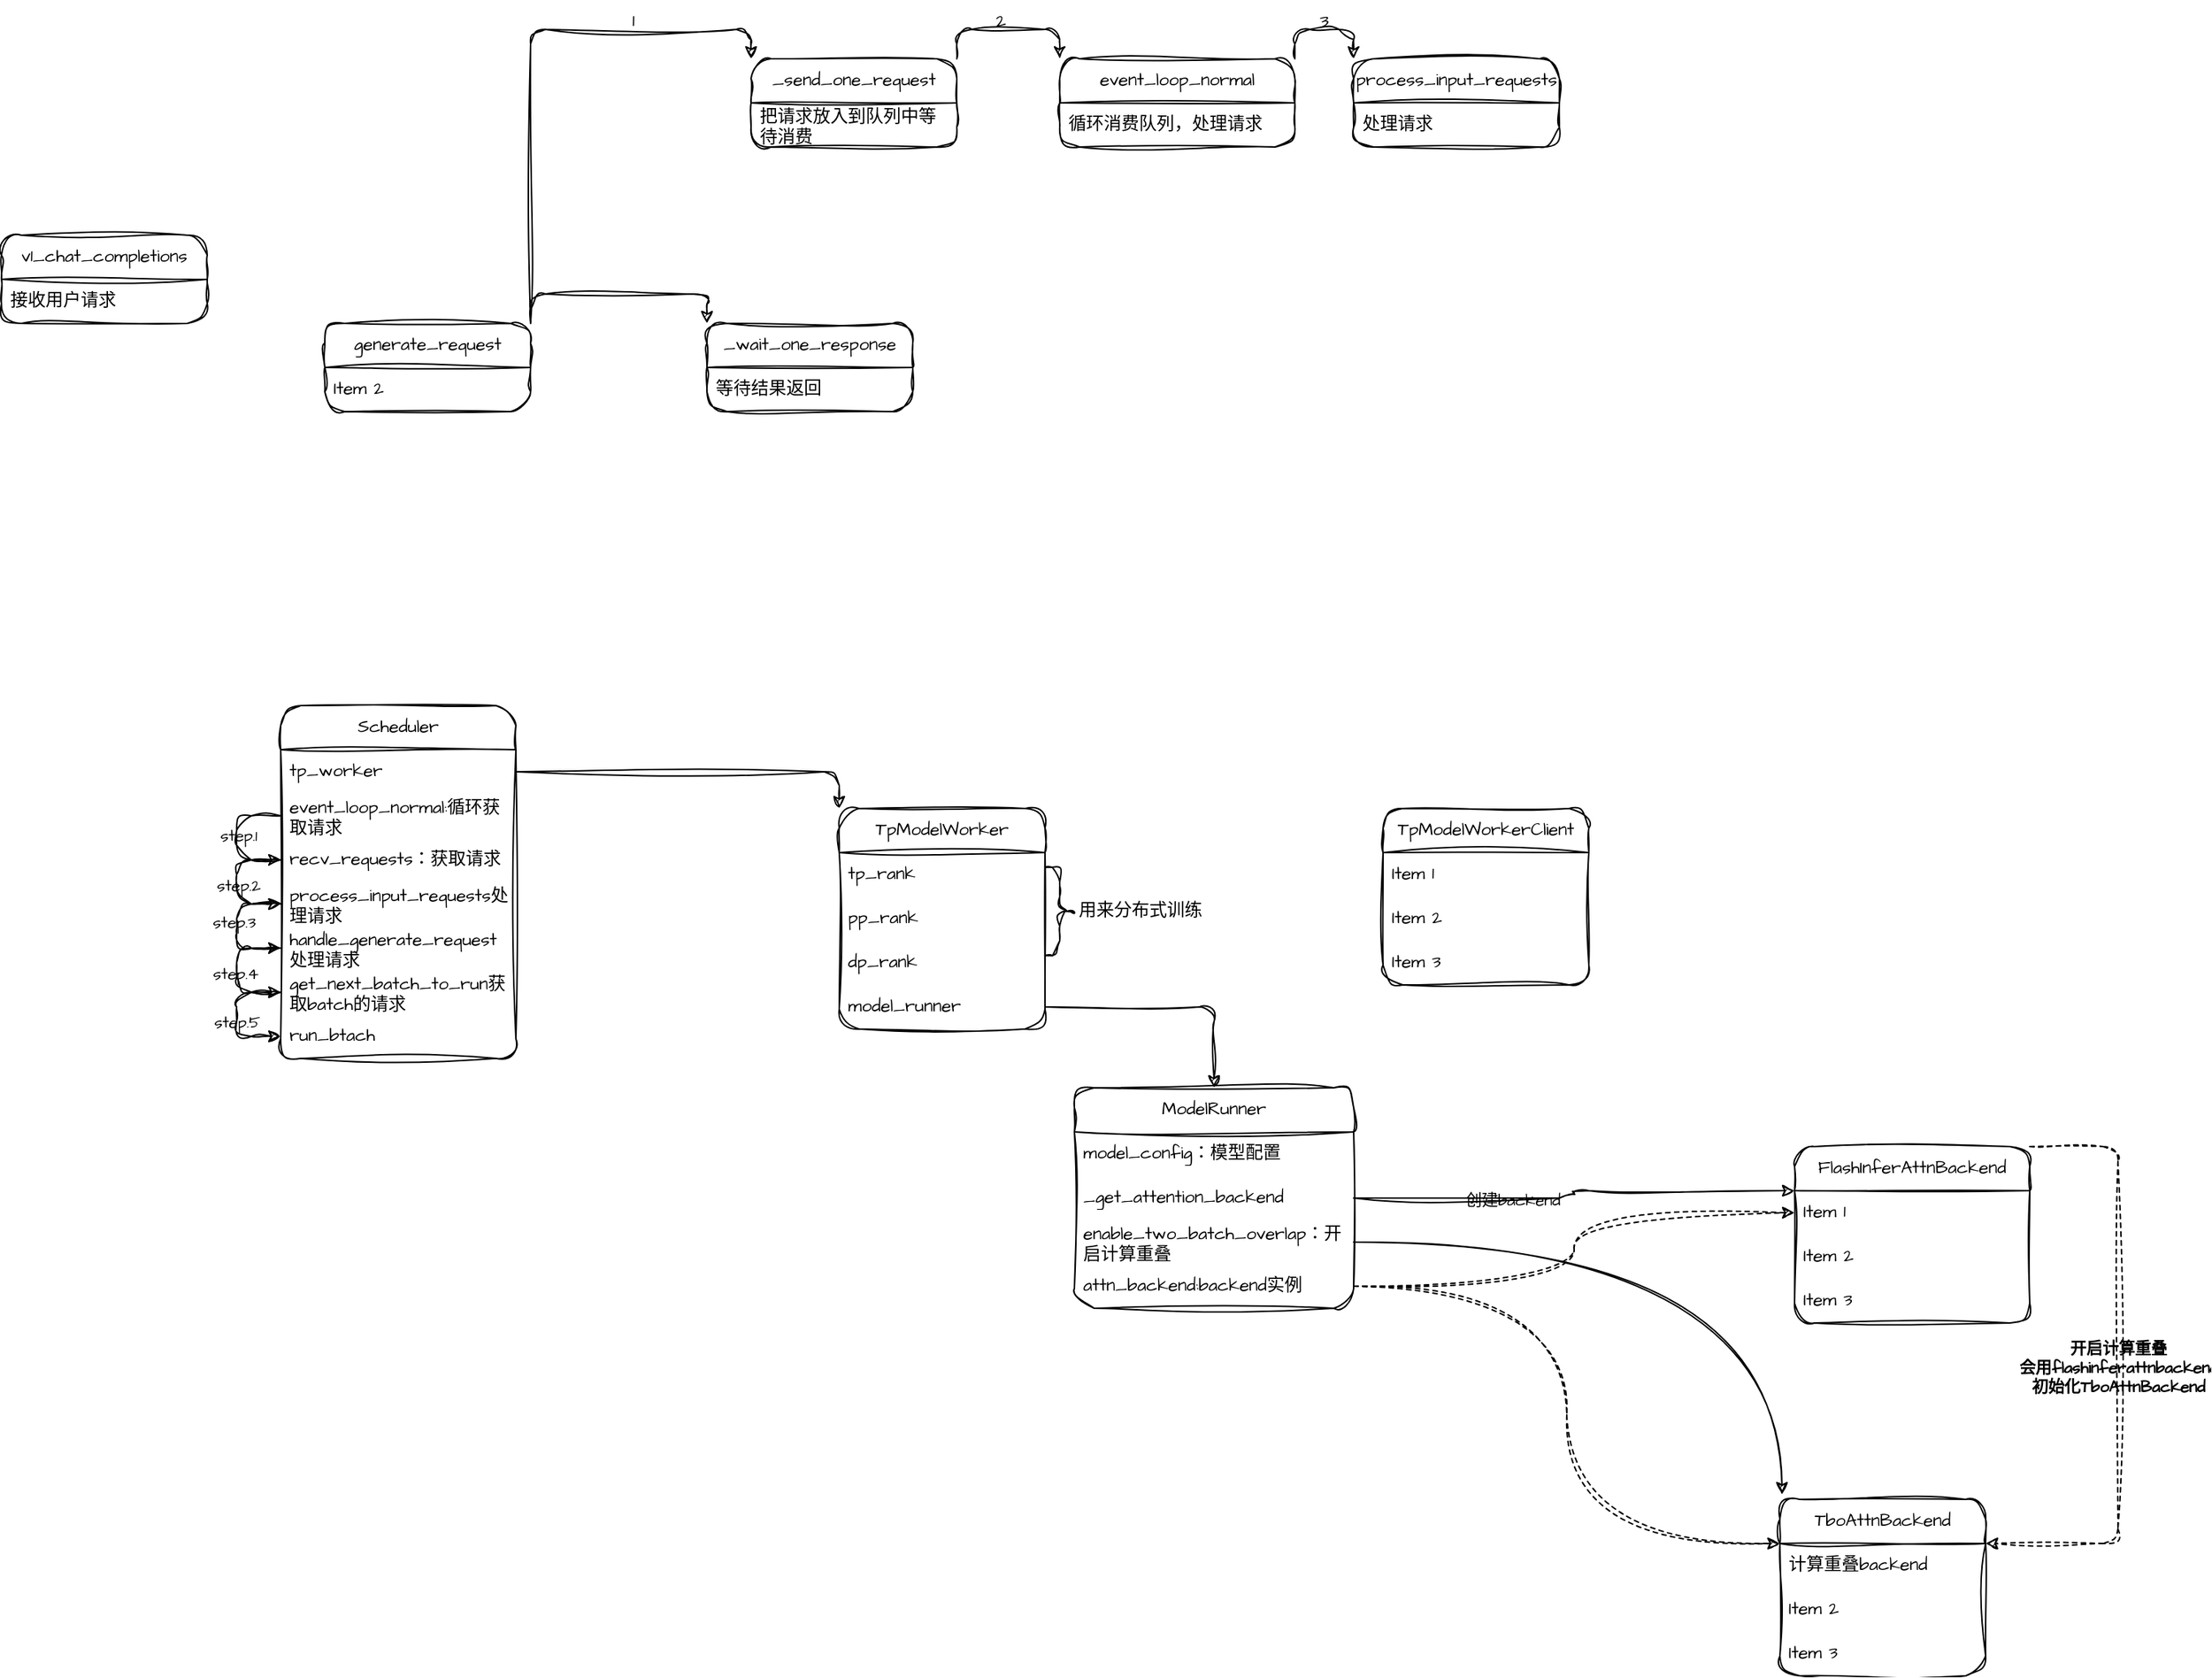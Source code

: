 <mxfile version="28.1.1">
  <diagram name="第 1 页" id="VIulTGl2KNhAHXaXlGWx">
    <mxGraphModel dx="1381" dy="1673" grid="1" gridSize="10" guides="1" tooltips="1" connect="1" arrows="1" fold="1" page="1" pageScale="1" pageWidth="827" pageHeight="1169" background="none" math="0" shadow="0">
      <root>
        <mxCell id="0" />
        <mxCell id="1" parent="0" />
        <mxCell id="_NhMGUOuEYtorZPrBMzH-1" value="v1_chat_completions" style="swimlane;fontStyle=0;childLayout=stackLayout;horizontal=1;startSize=30;horizontalStack=0;resizeParent=1;resizeParentMax=0;resizeLast=0;collapsible=1;marginBottom=0;whiteSpace=wrap;html=1;sketch=1;hachureGap=4;jiggle=2;curveFitting=1;fontFamily=Architects Daughter;fontSource=https%3A%2F%2Ffonts.googleapis.com%2Fcss%3Ffamily%3DArchitects%2BDaughter;labelBackgroundColor=none;rounded=1;" parent="1" vertex="1">
          <mxGeometry x="140" y="150" width="140" height="60" as="geometry" />
        </mxCell>
        <mxCell id="_NhMGUOuEYtorZPrBMzH-2" value="接收用户请求" style="text;strokeColor=none;fillColor=none;align=left;verticalAlign=middle;spacingLeft=4;spacingRight=4;overflow=hidden;points=[[0,0.5],[1,0.5]];portConstraint=eastwest;rotatable=0;whiteSpace=wrap;html=1;fontFamily=Architects Daughter;fontSource=https%3A%2F%2Ffonts.googleapis.com%2Fcss%3Ffamily%3DArchitects%2BDaughter;labelBackgroundColor=none;rounded=1;" parent="_NhMGUOuEYtorZPrBMzH-1" vertex="1">
          <mxGeometry y="30" width="140" height="30" as="geometry" />
        </mxCell>
        <mxCell id="4DAbohVTL4q2OgHqnS2L-5" style="edgeStyle=orthogonalEdgeStyle;rounded=1;sketch=1;hachureGap=4;jiggle=2;curveFitting=1;orthogonalLoop=1;jettySize=auto;html=1;exitX=1;exitY=0;exitDx=0;exitDy=0;entryX=0;entryY=0;entryDx=0;entryDy=0;fontFamily=Architects Daughter;fontSource=https%3A%2F%2Ffonts.googleapis.com%2Fcss%3Ffamily%3DArchitects%2BDaughter;labelBackgroundColor=none;fontColor=default;" parent="1" source="_NhMGUOuEYtorZPrBMzH-5" target="4DAbohVTL4q2OgHqnS2L-1" edge="1">
          <mxGeometry relative="1" as="geometry" />
        </mxCell>
        <mxCell id="4DAbohVTL4q2OgHqnS2L-10" style="edgeStyle=orthogonalEdgeStyle;rounded=1;sketch=1;hachureGap=4;jiggle=2;curveFitting=1;orthogonalLoop=1;jettySize=auto;html=1;exitX=1;exitY=0;exitDx=0;exitDy=0;entryX=0;entryY=0;entryDx=0;entryDy=0;fontFamily=Architects Daughter;fontSource=https%3A%2F%2Ffonts.googleapis.com%2Fcss%3Ffamily%3DArchitects%2BDaughter;labelBackgroundColor=none;fontColor=default;" parent="1" source="_NhMGUOuEYtorZPrBMzH-5" target="4DAbohVTL4q2OgHqnS2L-6" edge="1">
          <mxGeometry relative="1" as="geometry" />
        </mxCell>
        <mxCell id="_NhMGUOuEYtorZPrBMzH-5" value="generate_request" style="swimlane;fontStyle=0;childLayout=stackLayout;horizontal=1;startSize=30;horizontalStack=0;resizeParent=1;resizeParentMax=0;resizeLast=0;collapsible=1;marginBottom=0;whiteSpace=wrap;html=1;sketch=1;hachureGap=4;jiggle=2;curveFitting=1;fontFamily=Architects Daughter;fontSource=https%3A%2F%2Ffonts.googleapis.com%2Fcss%3Ffamily%3DArchitects%2BDaughter;labelBackgroundColor=none;rounded=1;" parent="1" vertex="1">
          <mxGeometry x="360" y="210" width="140" height="60" as="geometry" />
        </mxCell>
        <mxCell id="_NhMGUOuEYtorZPrBMzH-7" value="Item 2" style="text;strokeColor=none;fillColor=none;align=left;verticalAlign=middle;spacingLeft=4;spacingRight=4;overflow=hidden;points=[[0,0.5],[1,0.5]];portConstraint=eastwest;rotatable=0;whiteSpace=wrap;html=1;fontFamily=Architects Daughter;fontSource=https%3A%2F%2Ffonts.googleapis.com%2Fcss%3Ffamily%3DArchitects%2BDaughter;labelBackgroundColor=none;rounded=1;" parent="_NhMGUOuEYtorZPrBMzH-5" vertex="1">
          <mxGeometry y="30" width="140" height="30" as="geometry" />
        </mxCell>
        <mxCell id="4DAbohVTL4q2OgHqnS2L-1" value="_wait_one_response" style="swimlane;fontStyle=0;childLayout=stackLayout;horizontal=1;startSize=30;horizontalStack=0;resizeParent=1;resizeParentMax=0;resizeLast=0;collapsible=1;marginBottom=0;whiteSpace=wrap;html=1;sketch=1;hachureGap=4;jiggle=2;curveFitting=1;fontFamily=Architects Daughter;fontSource=https%3A%2F%2Ffonts.googleapis.com%2Fcss%3Ffamily%3DArchitects%2BDaughter;labelBackgroundColor=none;rounded=1;" parent="1" vertex="1">
          <mxGeometry x="620" y="210" width="140" height="60" as="geometry" />
        </mxCell>
        <mxCell id="4DAbohVTL4q2OgHqnS2L-2" value="等待结果返回" style="text;strokeColor=none;fillColor=none;align=left;verticalAlign=middle;spacingLeft=4;spacingRight=4;overflow=hidden;points=[[0,0.5],[1,0.5]];portConstraint=eastwest;rotatable=0;whiteSpace=wrap;html=1;fontFamily=Architects Daughter;fontSource=https%3A%2F%2Ffonts.googleapis.com%2Fcss%3Ffamily%3DArchitects%2BDaughter;labelBackgroundColor=none;rounded=1;" parent="4DAbohVTL4q2OgHqnS2L-1" vertex="1">
          <mxGeometry y="30" width="140" height="30" as="geometry" />
        </mxCell>
        <mxCell id="53yN0dwAdJ3d1R2Gwj3T-5" style="edgeStyle=orthogonalEdgeStyle;rounded=1;sketch=1;hachureGap=4;jiggle=2;curveFitting=1;orthogonalLoop=1;jettySize=auto;html=1;exitX=1;exitY=0;exitDx=0;exitDy=0;entryX=0;entryY=0;entryDx=0;entryDy=0;fontFamily=Architects Daughter;fontSource=https%3A%2F%2Ffonts.googleapis.com%2Fcss%3Ffamily%3DArchitects%2BDaughter;labelBackgroundColor=none;fontColor=default;" parent="1" source="4DAbohVTL4q2OgHqnS2L-6" target="53yN0dwAdJ3d1R2Gwj3T-1" edge="1">
          <mxGeometry relative="1" as="geometry" />
        </mxCell>
        <mxCell id="4DAbohVTL4q2OgHqnS2L-6" value="_send_one_request" style="swimlane;fontStyle=0;childLayout=stackLayout;horizontal=1;startSize=30;horizontalStack=0;resizeParent=1;resizeParentMax=0;resizeLast=0;collapsible=1;marginBottom=0;whiteSpace=wrap;html=1;sketch=1;hachureGap=4;jiggle=2;curveFitting=1;fontFamily=Architects Daughter;fontSource=https%3A%2F%2Ffonts.googleapis.com%2Fcss%3Ffamily%3DArchitects%2BDaughter;labelBackgroundColor=none;rounded=1;" parent="1" vertex="1">
          <mxGeometry x="650" y="30" width="140" height="60" as="geometry" />
        </mxCell>
        <mxCell id="4DAbohVTL4q2OgHqnS2L-7" value="把请求放入到队列中等待消费" style="text;strokeColor=none;fillColor=none;align=left;verticalAlign=middle;spacingLeft=4;spacingRight=4;overflow=hidden;points=[[0,0.5],[1,0.5]];portConstraint=eastwest;rotatable=0;whiteSpace=wrap;html=1;fontFamily=Architects Daughter;fontSource=https%3A%2F%2Ffonts.googleapis.com%2Fcss%3Ffamily%3DArchitects%2BDaughter;labelBackgroundColor=none;rounded=1;" parent="4DAbohVTL4q2OgHqnS2L-6" vertex="1">
          <mxGeometry y="30" width="140" height="30" as="geometry" />
        </mxCell>
        <mxCell id="53yN0dwAdJ3d1R2Gwj3T-10" style="edgeStyle=orthogonalEdgeStyle;rounded=1;sketch=1;hachureGap=4;jiggle=2;curveFitting=1;orthogonalLoop=1;jettySize=auto;html=1;exitX=1;exitY=0;exitDx=0;exitDy=0;entryX=0;entryY=0;entryDx=0;entryDy=0;fontFamily=Architects Daughter;fontSource=https%3A%2F%2Ffonts.googleapis.com%2Fcss%3Ffamily%3DArchitects%2BDaughter;labelBackgroundColor=none;fontColor=default;" parent="1" source="53yN0dwAdJ3d1R2Gwj3T-1" target="53yN0dwAdJ3d1R2Gwj3T-6" edge="1">
          <mxGeometry relative="1" as="geometry" />
        </mxCell>
        <mxCell id="53yN0dwAdJ3d1R2Gwj3T-1" value="event_loop_normal" style="swimlane;fontStyle=0;childLayout=stackLayout;horizontal=1;startSize=30;horizontalStack=0;resizeParent=1;resizeParentMax=0;resizeLast=0;collapsible=1;marginBottom=0;whiteSpace=wrap;html=1;sketch=1;hachureGap=4;jiggle=2;curveFitting=1;fontFamily=Architects Daughter;fontSource=https%3A%2F%2Ffonts.googleapis.com%2Fcss%3Ffamily%3DArchitects%2BDaughter;labelBackgroundColor=none;rounded=1;" parent="1" vertex="1">
          <mxGeometry x="860" y="30" width="160" height="60" as="geometry" />
        </mxCell>
        <mxCell id="53yN0dwAdJ3d1R2Gwj3T-2" value="循环消费队列，处理请求" style="text;strokeColor=none;fillColor=none;align=left;verticalAlign=middle;spacingLeft=4;spacingRight=4;overflow=hidden;points=[[0,0.5],[1,0.5]];portConstraint=eastwest;rotatable=0;whiteSpace=wrap;html=1;fontFamily=Architects Daughter;fontSource=https%3A%2F%2Ffonts.googleapis.com%2Fcss%3Ffamily%3DArchitects%2BDaughter;labelBackgroundColor=none;rounded=1;" parent="53yN0dwAdJ3d1R2Gwj3T-1" vertex="1">
          <mxGeometry y="30" width="160" height="30" as="geometry" />
        </mxCell>
        <mxCell id="53yN0dwAdJ3d1R2Gwj3T-6" value="process_input_requests" style="swimlane;fontStyle=0;childLayout=stackLayout;horizontal=1;startSize=30;horizontalStack=0;resizeParent=1;resizeParentMax=0;resizeLast=0;collapsible=1;marginBottom=0;whiteSpace=wrap;html=1;sketch=1;hachureGap=4;jiggle=2;curveFitting=1;fontFamily=Architects Daughter;fontSource=https%3A%2F%2Ffonts.googleapis.com%2Fcss%3Ffamily%3DArchitects%2BDaughter;labelBackgroundColor=none;rounded=1;" parent="1" vertex="1">
          <mxGeometry x="1060" y="30" width="140" height="60" as="geometry" />
        </mxCell>
        <mxCell id="53yN0dwAdJ3d1R2Gwj3T-7" value="处理请求" style="text;strokeColor=none;fillColor=none;align=left;verticalAlign=middle;spacingLeft=4;spacingRight=4;overflow=hidden;points=[[0,0.5],[1,0.5]];portConstraint=eastwest;rotatable=0;whiteSpace=wrap;html=1;fontFamily=Architects Daughter;fontSource=https%3A%2F%2Ffonts.googleapis.com%2Fcss%3Ffamily%3DArchitects%2BDaughter;labelBackgroundColor=none;rounded=1;" parent="53yN0dwAdJ3d1R2Gwj3T-6" vertex="1">
          <mxGeometry y="30" width="140" height="30" as="geometry" />
        </mxCell>
        <mxCell id="53yN0dwAdJ3d1R2Gwj3T-11" value="1" style="text;html=1;align=center;verticalAlign=middle;whiteSpace=wrap;rounded=1;fontFamily=Architects Daughter;fontSource=https%3A%2F%2Ffonts.googleapis.com%2Fcss%3Ffamily%3DArchitects%2BDaughter;labelBackgroundColor=none;" parent="1" vertex="1">
          <mxGeometry x="540" y="-10" width="60" height="30" as="geometry" />
        </mxCell>
        <mxCell id="53yN0dwAdJ3d1R2Gwj3T-12" value="2" style="text;html=1;align=center;verticalAlign=middle;whiteSpace=wrap;rounded=1;fontFamily=Architects Daughter;fontSource=https%3A%2F%2Ffonts.googleapis.com%2Fcss%3Ffamily%3DArchitects%2BDaughter;labelBackgroundColor=none;" parent="1" vertex="1">
          <mxGeometry x="790" y="-10" width="60" height="30" as="geometry" />
        </mxCell>
        <mxCell id="53yN0dwAdJ3d1R2Gwj3T-13" value="3" style="text;html=1;align=center;verticalAlign=middle;whiteSpace=wrap;rounded=1;fontFamily=Architects Daughter;fontSource=https%3A%2F%2Ffonts.googleapis.com%2Fcss%3Ffamily%3DArchitects%2BDaughter;labelBackgroundColor=none;" parent="1" vertex="1">
          <mxGeometry x="1010" y="-10" width="60" height="30" as="geometry" />
        </mxCell>
        <mxCell id="F4uyFB3X_iYeOtRkocjf-1" value="TpModelWorker" style="swimlane;fontStyle=0;childLayout=stackLayout;horizontal=1;startSize=30;horizontalStack=0;resizeParent=1;resizeParentMax=0;resizeLast=0;collapsible=1;marginBottom=0;whiteSpace=wrap;html=1;sketch=1;hachureGap=4;jiggle=2;curveFitting=1;fontFamily=Architects Daughter;fontSource=https%3A%2F%2Ffonts.googleapis.com%2Fcss%3Ffamily%3DArchitects%2BDaughter;labelBackgroundColor=none;rounded=1;" parent="1" vertex="1">
          <mxGeometry x="710" y="540" width="140" height="150" as="geometry" />
        </mxCell>
        <mxCell id="F4uyFB3X_iYeOtRkocjf-2" value="tp_rank" style="text;strokeColor=none;fillColor=none;align=left;verticalAlign=middle;spacingLeft=4;spacingRight=4;overflow=hidden;points=[[0,0.5],[1,0.5]];portConstraint=eastwest;rotatable=0;whiteSpace=wrap;html=1;fontFamily=Architects Daughter;fontSource=https%3A%2F%2Ffonts.googleapis.com%2Fcss%3Ffamily%3DArchitects%2BDaughter;labelBackgroundColor=none;rounded=1;" parent="F4uyFB3X_iYeOtRkocjf-1" vertex="1">
          <mxGeometry y="30" width="140" height="30" as="geometry" />
        </mxCell>
        <mxCell id="F4uyFB3X_iYeOtRkocjf-3" value="pp_rank" style="text;strokeColor=none;fillColor=none;align=left;verticalAlign=middle;spacingLeft=4;spacingRight=4;overflow=hidden;points=[[0,0.5],[1,0.5]];portConstraint=eastwest;rotatable=0;whiteSpace=wrap;html=1;fontFamily=Architects Daughter;fontSource=https%3A%2F%2Ffonts.googleapis.com%2Fcss%3Ffamily%3DArchitects%2BDaughter;labelBackgroundColor=none;rounded=1;" parent="F4uyFB3X_iYeOtRkocjf-1" vertex="1">
          <mxGeometry y="60" width="140" height="30" as="geometry" />
        </mxCell>
        <mxCell id="F4uyFB3X_iYeOtRkocjf-4" value="dp_rank" style="text;strokeColor=none;fillColor=none;align=left;verticalAlign=middle;spacingLeft=4;spacingRight=4;overflow=hidden;points=[[0,0.5],[1,0.5]];portConstraint=eastwest;rotatable=0;whiteSpace=wrap;html=1;fontFamily=Architects Daughter;fontSource=https%3A%2F%2Ffonts.googleapis.com%2Fcss%3Ffamily%3DArchitects%2BDaughter;labelBackgroundColor=none;rounded=1;" parent="F4uyFB3X_iYeOtRkocjf-1" vertex="1">
          <mxGeometry y="90" width="140" height="30" as="geometry" />
        </mxCell>
        <mxCell id="1WWP6xzOVSJaHrSV7MMF-1" value="model_runner" style="text;strokeColor=none;fillColor=none;align=left;verticalAlign=middle;spacingLeft=4;spacingRight=4;overflow=hidden;points=[[0,0.5],[1,0.5]];portConstraint=eastwest;rotatable=0;whiteSpace=wrap;html=1;fontFamily=Architects Daughter;fontSource=https%3A%2F%2Ffonts.googleapis.com%2Fcss%3Ffamily%3DArchitects%2BDaughter;labelBackgroundColor=none;rounded=1;" parent="F4uyFB3X_iYeOtRkocjf-1" vertex="1">
          <mxGeometry y="120" width="140" height="30" as="geometry" />
        </mxCell>
        <mxCell id="F4uyFB3X_iYeOtRkocjf-5" value="TpModelWorkerClient" style="swimlane;fontStyle=0;childLayout=stackLayout;horizontal=1;startSize=30;horizontalStack=0;resizeParent=1;resizeParentMax=0;resizeLast=0;collapsible=1;marginBottom=0;whiteSpace=wrap;html=1;sketch=1;hachureGap=4;jiggle=2;curveFitting=1;fontFamily=Architects Daughter;fontSource=https%3A%2F%2Ffonts.googleapis.com%2Fcss%3Ffamily%3DArchitects%2BDaughter;labelBackgroundColor=none;rounded=1;" parent="1" vertex="1">
          <mxGeometry x="1080" y="540" width="140" height="120" as="geometry" />
        </mxCell>
        <mxCell id="F4uyFB3X_iYeOtRkocjf-6" value="Item 1" style="text;strokeColor=none;fillColor=none;align=left;verticalAlign=middle;spacingLeft=4;spacingRight=4;overflow=hidden;points=[[0,0.5],[1,0.5]];portConstraint=eastwest;rotatable=0;whiteSpace=wrap;html=1;fontFamily=Architects Daughter;fontSource=https%3A%2F%2Ffonts.googleapis.com%2Fcss%3Ffamily%3DArchitects%2BDaughter;labelBackgroundColor=none;rounded=1;" parent="F4uyFB3X_iYeOtRkocjf-5" vertex="1">
          <mxGeometry y="30" width="140" height="30" as="geometry" />
        </mxCell>
        <mxCell id="F4uyFB3X_iYeOtRkocjf-7" value="Item 2" style="text;strokeColor=none;fillColor=none;align=left;verticalAlign=middle;spacingLeft=4;spacingRight=4;overflow=hidden;points=[[0,0.5],[1,0.5]];portConstraint=eastwest;rotatable=0;whiteSpace=wrap;html=1;fontFamily=Architects Daughter;fontSource=https%3A%2F%2Ffonts.googleapis.com%2Fcss%3Ffamily%3DArchitects%2BDaughter;labelBackgroundColor=none;rounded=1;" parent="F4uyFB3X_iYeOtRkocjf-5" vertex="1">
          <mxGeometry y="60" width="140" height="30" as="geometry" />
        </mxCell>
        <mxCell id="F4uyFB3X_iYeOtRkocjf-8" value="Item 3" style="text;strokeColor=none;fillColor=none;align=left;verticalAlign=middle;spacingLeft=4;spacingRight=4;overflow=hidden;points=[[0,0.5],[1,0.5]];portConstraint=eastwest;rotatable=0;whiteSpace=wrap;html=1;fontFamily=Architects Daughter;fontSource=https%3A%2F%2Ffonts.googleapis.com%2Fcss%3Ffamily%3DArchitects%2BDaughter;labelBackgroundColor=none;rounded=1;" parent="F4uyFB3X_iYeOtRkocjf-5" vertex="1">
          <mxGeometry y="90" width="140" height="30" as="geometry" />
        </mxCell>
        <mxCell id="F4uyFB3X_iYeOtRkocjf-9" value="" style="shape=curlyBracket;whiteSpace=wrap;html=1;rounded=1;flipH=1;labelPosition=right;verticalLabelPosition=middle;align=left;verticalAlign=middle;sketch=1;hachureGap=4;jiggle=2;curveFitting=1;fontFamily=Architects Daughter;fontSource=https%3A%2F%2Ffonts.googleapis.com%2Fcss%3Ffamily%3DArchitects%2BDaughter;labelBackgroundColor=none;" parent="1" vertex="1">
          <mxGeometry x="850" y="580" width="20" height="60" as="geometry" />
        </mxCell>
        <mxCell id="F4uyFB3X_iYeOtRkocjf-10" value="用来分布式训练" style="text;html=1;align=center;verticalAlign=middle;whiteSpace=wrap;rounded=1;fontFamily=Architects Daughter;fontSource=https%3A%2F%2Ffonts.googleapis.com%2Fcss%3Ffamily%3DArchitects%2BDaughter;labelBackgroundColor=none;" parent="1" vertex="1">
          <mxGeometry x="860" y="595" width="110" height="30" as="geometry" />
        </mxCell>
        <mxCell id="F4uyFB3X_iYeOtRkocjf-11" value="ModelRunner" style="swimlane;fontStyle=0;childLayout=stackLayout;horizontal=1;startSize=30;horizontalStack=0;resizeParent=1;resizeParentMax=0;resizeLast=0;collapsible=1;marginBottom=0;whiteSpace=wrap;html=1;sketch=1;hachureGap=4;jiggle=2;curveFitting=1;fontFamily=Architects Daughter;fontSource=https%3A%2F%2Ffonts.googleapis.com%2Fcss%3Ffamily%3DArchitects%2BDaughter;labelBackgroundColor=none;rounded=1;" parent="1" vertex="1">
          <mxGeometry x="870" y="730" width="190" height="150" as="geometry" />
        </mxCell>
        <mxCell id="F4uyFB3X_iYeOtRkocjf-12" value="model_config：模型配置" style="text;strokeColor=none;fillColor=none;align=left;verticalAlign=middle;spacingLeft=4;spacingRight=4;overflow=hidden;points=[[0,0.5],[1,0.5]];portConstraint=eastwest;rotatable=0;whiteSpace=wrap;html=1;fontFamily=Architects Daughter;fontSource=https%3A%2F%2Ffonts.googleapis.com%2Fcss%3Ffamily%3DArchitects%2BDaughter;labelBackgroundColor=none;rounded=1;" parent="F4uyFB3X_iYeOtRkocjf-11" vertex="1">
          <mxGeometry y="30" width="190" height="30" as="geometry" />
        </mxCell>
        <mxCell id="F4uyFB3X_iYeOtRkocjf-13" value="_get_attention_backend" style="text;strokeColor=none;fillColor=none;align=left;verticalAlign=middle;spacingLeft=4;spacingRight=4;overflow=hidden;points=[[0,0.5],[1,0.5]];portConstraint=eastwest;rotatable=0;whiteSpace=wrap;html=1;fontFamily=Architects Daughter;fontSource=https%3A%2F%2Ffonts.googleapis.com%2Fcss%3Ffamily%3DArchitects%2BDaughter;labelBackgroundColor=none;rounded=1;" parent="F4uyFB3X_iYeOtRkocjf-11" vertex="1">
          <mxGeometry y="60" width="190" height="30" as="geometry" />
        </mxCell>
        <mxCell id="F4uyFB3X_iYeOtRkocjf-14" value="enable_two_batch_overlap：开启计算重叠" style="text;strokeColor=none;fillColor=none;align=left;verticalAlign=middle;spacingLeft=4;spacingRight=4;overflow=hidden;points=[[0,0.5],[1,0.5]];portConstraint=eastwest;rotatable=0;whiteSpace=wrap;html=1;fontFamily=Architects Daughter;fontSource=https%3A%2F%2Ffonts.googleapis.com%2Fcss%3Ffamily%3DArchitects%2BDaughter;labelBackgroundColor=none;rounded=1;" parent="F4uyFB3X_iYeOtRkocjf-11" vertex="1">
          <mxGeometry y="90" width="190" height="30" as="geometry" />
        </mxCell>
        <mxCell id="F4uyFB3X_iYeOtRkocjf-27" value="attn_backend:backend实例" style="text;strokeColor=none;fillColor=none;align=left;verticalAlign=middle;spacingLeft=4;spacingRight=4;overflow=hidden;points=[[0,0.5],[1,0.5]];portConstraint=eastwest;rotatable=0;whiteSpace=wrap;html=1;fontFamily=Architects Daughter;fontSource=https%3A%2F%2Ffonts.googleapis.com%2Fcss%3Ffamily%3DArchitects%2BDaughter;labelBackgroundColor=none;rounded=1;" parent="F4uyFB3X_iYeOtRkocjf-11" vertex="1">
          <mxGeometry y="120" width="190" height="30" as="geometry" />
        </mxCell>
        <mxCell id="F4uyFB3X_iYeOtRkocjf-26" value="&lt;b&gt;开启计算重叠&lt;/b&gt;&lt;div&gt;&lt;b&gt;会用flashinferattnbackend&lt;/b&gt;&lt;/div&gt;&lt;div&gt;&lt;b&gt;初始化TboAttnBackend&lt;/b&gt;&lt;/div&gt;" style="edgeStyle=orthogonalEdgeStyle;rounded=1;sketch=1;hachureGap=4;jiggle=2;curveFitting=1;orthogonalLoop=1;jettySize=auto;html=1;exitX=1;exitY=0;exitDx=0;exitDy=0;entryX=1;entryY=0.25;entryDx=0;entryDy=0;fontFamily=Architects Daughter;fontSource=https%3A%2F%2Ffonts.googleapis.com%2Fcss%3Ffamily%3DArchitects%2BDaughter;dashed=1;labelBackgroundColor=none;fontColor=default;" parent="1" source="F4uyFB3X_iYeOtRkocjf-15" target="F4uyFB3X_iYeOtRkocjf-21" edge="1">
          <mxGeometry relative="1" as="geometry">
            <Array as="points">
              <mxPoint x="1580" y="770" />
              <mxPoint x="1580" y="1040" />
            </Array>
          </mxGeometry>
        </mxCell>
        <mxCell id="F4uyFB3X_iYeOtRkocjf-15" value="FlashInferAttnBackend" style="swimlane;fontStyle=0;childLayout=stackLayout;horizontal=1;startSize=30;horizontalStack=0;resizeParent=1;resizeParentMax=0;resizeLast=0;collapsible=1;marginBottom=0;whiteSpace=wrap;html=1;sketch=1;hachureGap=4;jiggle=2;curveFitting=1;fontFamily=Architects Daughter;fontSource=https%3A%2F%2Ffonts.googleapis.com%2Fcss%3Ffamily%3DArchitects%2BDaughter;labelBackgroundColor=none;rounded=1;" parent="1" vertex="1">
          <mxGeometry x="1360" y="770" width="160" height="120" as="geometry" />
        </mxCell>
        <mxCell id="F4uyFB3X_iYeOtRkocjf-16" value="Item 1" style="text;strokeColor=none;fillColor=none;align=left;verticalAlign=middle;spacingLeft=4;spacingRight=4;overflow=hidden;points=[[0,0.5],[1,0.5]];portConstraint=eastwest;rotatable=0;whiteSpace=wrap;html=1;fontFamily=Architects Daughter;fontSource=https%3A%2F%2Ffonts.googleapis.com%2Fcss%3Ffamily%3DArchitects%2BDaughter;labelBackgroundColor=none;rounded=1;" parent="F4uyFB3X_iYeOtRkocjf-15" vertex="1">
          <mxGeometry y="30" width="160" height="30" as="geometry" />
        </mxCell>
        <mxCell id="F4uyFB3X_iYeOtRkocjf-17" value="Item 2" style="text;strokeColor=none;fillColor=none;align=left;verticalAlign=middle;spacingLeft=4;spacingRight=4;overflow=hidden;points=[[0,0.5],[1,0.5]];portConstraint=eastwest;rotatable=0;whiteSpace=wrap;html=1;fontFamily=Architects Daughter;fontSource=https%3A%2F%2Ffonts.googleapis.com%2Fcss%3Ffamily%3DArchitects%2BDaughter;labelBackgroundColor=none;rounded=1;" parent="F4uyFB3X_iYeOtRkocjf-15" vertex="1">
          <mxGeometry y="60" width="160" height="30" as="geometry" />
        </mxCell>
        <mxCell id="F4uyFB3X_iYeOtRkocjf-18" value="Item 3" style="text;strokeColor=none;fillColor=none;align=left;verticalAlign=middle;spacingLeft=4;spacingRight=4;overflow=hidden;points=[[0,0.5],[1,0.5]];portConstraint=eastwest;rotatable=0;whiteSpace=wrap;html=1;fontFamily=Architects Daughter;fontSource=https%3A%2F%2Ffonts.googleapis.com%2Fcss%3Ffamily%3DArchitects%2BDaughter;labelBackgroundColor=none;rounded=1;" parent="F4uyFB3X_iYeOtRkocjf-15" vertex="1">
          <mxGeometry y="90" width="160" height="30" as="geometry" />
        </mxCell>
        <mxCell id="F4uyFB3X_iYeOtRkocjf-19" style="edgeStyle=orthogonalEdgeStyle;rounded=1;sketch=1;hachureGap=4;jiggle=2;curveFitting=1;orthogonalLoop=1;jettySize=auto;html=1;exitX=1;exitY=0.5;exitDx=0;exitDy=0;entryX=0;entryY=0.25;entryDx=0;entryDy=0;fontFamily=Architects Daughter;fontSource=https%3A%2F%2Ffonts.googleapis.com%2Fcss%3Ffamily%3DArchitects%2BDaughter;labelBackgroundColor=none;fontColor=default;" parent="1" source="F4uyFB3X_iYeOtRkocjf-13" target="F4uyFB3X_iYeOtRkocjf-15" edge="1">
          <mxGeometry relative="1" as="geometry" />
        </mxCell>
        <mxCell id="F4uyFB3X_iYeOtRkocjf-20" value="创建backend" style="edgeLabel;html=1;align=center;verticalAlign=middle;resizable=0;points=[];sketch=1;hachureGap=4;jiggle=2;curveFitting=1;fontFamily=Architects Daughter;fontSource=https%3A%2F%2Ffonts.googleapis.com%2Fcss%3Ffamily%3DArchitects%2BDaughter;labelBackgroundColor=none;rounded=1;" parent="F4uyFB3X_iYeOtRkocjf-19" vertex="1" connectable="0">
          <mxGeometry x="-0.291" y="-1" relative="1" as="geometry">
            <mxPoint as="offset" />
          </mxGeometry>
        </mxCell>
        <mxCell id="F4uyFB3X_iYeOtRkocjf-21" value="TboAttnBackend" style="swimlane;fontStyle=0;childLayout=stackLayout;horizontal=1;startSize=30;horizontalStack=0;resizeParent=1;resizeParentMax=0;resizeLast=0;collapsible=1;marginBottom=0;whiteSpace=wrap;html=1;sketch=1;hachureGap=4;jiggle=2;curveFitting=1;fontFamily=Architects Daughter;fontSource=https%3A%2F%2Ffonts.googleapis.com%2Fcss%3Ffamily%3DArchitects%2BDaughter;labelBackgroundColor=none;rounded=1;" parent="1" vertex="1">
          <mxGeometry x="1350" y="1010" width="140" height="120" as="geometry" />
        </mxCell>
        <mxCell id="F4uyFB3X_iYeOtRkocjf-22" value="计算重叠backend" style="text;strokeColor=none;fillColor=none;align=left;verticalAlign=middle;spacingLeft=4;spacingRight=4;overflow=hidden;points=[[0,0.5],[1,0.5]];portConstraint=eastwest;rotatable=0;whiteSpace=wrap;html=1;fontFamily=Architects Daughter;fontSource=https%3A%2F%2Ffonts.googleapis.com%2Fcss%3Ffamily%3DArchitects%2BDaughter;labelBackgroundColor=none;rounded=1;" parent="F4uyFB3X_iYeOtRkocjf-21" vertex="1">
          <mxGeometry y="30" width="140" height="30" as="geometry" />
        </mxCell>
        <mxCell id="F4uyFB3X_iYeOtRkocjf-23" value="Item 2" style="text;strokeColor=none;fillColor=none;align=left;verticalAlign=middle;spacingLeft=4;spacingRight=4;overflow=hidden;points=[[0,0.5],[1,0.5]];portConstraint=eastwest;rotatable=0;whiteSpace=wrap;html=1;fontFamily=Architects Daughter;fontSource=https%3A%2F%2Ffonts.googleapis.com%2Fcss%3Ffamily%3DArchitects%2BDaughter;labelBackgroundColor=none;rounded=1;" parent="F4uyFB3X_iYeOtRkocjf-21" vertex="1">
          <mxGeometry y="60" width="140" height="30" as="geometry" />
        </mxCell>
        <mxCell id="F4uyFB3X_iYeOtRkocjf-24" value="Item 3" style="text;strokeColor=none;fillColor=none;align=left;verticalAlign=middle;spacingLeft=4;spacingRight=4;overflow=hidden;points=[[0,0.5],[1,0.5]];portConstraint=eastwest;rotatable=0;whiteSpace=wrap;html=1;fontFamily=Architects Daughter;fontSource=https%3A%2F%2Ffonts.googleapis.com%2Fcss%3Ffamily%3DArchitects%2BDaughter;labelBackgroundColor=none;rounded=1;" parent="F4uyFB3X_iYeOtRkocjf-21" vertex="1">
          <mxGeometry y="90" width="140" height="30" as="geometry" />
        </mxCell>
        <mxCell id="F4uyFB3X_iYeOtRkocjf-25" style="edgeStyle=orthogonalEdgeStyle;rounded=1;sketch=1;hachureGap=4;jiggle=2;curveFitting=1;orthogonalLoop=1;jettySize=auto;html=1;exitX=1;exitY=0.5;exitDx=0;exitDy=0;entryX=0.01;entryY=-0.027;entryDx=0;entryDy=0;entryPerimeter=0;fontFamily=Architects Daughter;fontSource=https%3A%2F%2Ffonts.googleapis.com%2Fcss%3Ffamily%3DArchitects%2BDaughter;curved=1;labelBackgroundColor=none;fontColor=default;" parent="1" source="F4uyFB3X_iYeOtRkocjf-14" target="F4uyFB3X_iYeOtRkocjf-21" edge="1">
          <mxGeometry relative="1" as="geometry" />
        </mxCell>
        <mxCell id="F4uyFB3X_iYeOtRkocjf-28" style="edgeStyle=orthogonalEdgeStyle;rounded=1;sketch=1;hachureGap=4;jiggle=2;curveFitting=1;orthogonalLoop=1;jettySize=auto;html=1;entryX=0;entryY=0.5;entryDx=0;entryDy=0;fontFamily=Architects Daughter;fontSource=https%3A%2F%2Ffonts.googleapis.com%2Fcss%3Ffamily%3DArchitects%2BDaughter;curved=1;exitX=1;exitY=0.5;exitDx=0;exitDy=0;dashed=1;labelBackgroundColor=none;fontColor=default;" parent="1" source="F4uyFB3X_iYeOtRkocjf-27" target="F4uyFB3X_iYeOtRkocjf-16" edge="1">
          <mxGeometry relative="1" as="geometry">
            <mxPoint x="1060" y="865" as="sourcePoint" />
          </mxGeometry>
        </mxCell>
        <mxCell id="F4uyFB3X_iYeOtRkocjf-29" style="edgeStyle=orthogonalEdgeStyle;rounded=1;sketch=1;hachureGap=4;jiggle=2;curveFitting=1;orthogonalLoop=1;jettySize=auto;html=1;exitX=1;exitY=0.5;exitDx=0;exitDy=0;entryX=0;entryY=0.25;entryDx=0;entryDy=0;fontFamily=Architects Daughter;fontSource=https%3A%2F%2Ffonts.googleapis.com%2Fcss%3Ffamily%3DArchitects%2BDaughter;curved=1;dashed=1;labelBackgroundColor=none;fontColor=default;" parent="1" source="F4uyFB3X_iYeOtRkocjf-27" target="F4uyFB3X_iYeOtRkocjf-21" edge="1">
          <mxGeometry relative="1" as="geometry" />
        </mxCell>
        <mxCell id="1WWP6xzOVSJaHrSV7MMF-2" style="edgeStyle=orthogonalEdgeStyle;rounded=1;sketch=1;hachureGap=4;jiggle=2;curveFitting=1;orthogonalLoop=1;jettySize=auto;html=1;exitX=1;exitY=0.5;exitDx=0;exitDy=0;fontFamily=Architects Daughter;fontSource=https%3A%2F%2Ffonts.googleapis.com%2Fcss%3Ffamily%3DArchitects%2BDaughter;labelBackgroundColor=none;fontColor=default;" parent="1" source="1WWP6xzOVSJaHrSV7MMF-1" target="F4uyFB3X_iYeOtRkocjf-11" edge="1">
          <mxGeometry relative="1" as="geometry" />
        </mxCell>
        <mxCell id="L11ar3m2PWNPnARDbLn8-1" value="Scheduler" style="swimlane;fontStyle=0;childLayout=stackLayout;horizontal=1;startSize=30;horizontalStack=0;resizeParent=1;resizeParentMax=0;resizeLast=0;collapsible=1;marginBottom=0;whiteSpace=wrap;html=1;sketch=1;hachureGap=4;jiggle=2;curveFitting=1;fontFamily=Architects Daughter;fontSource=https%3A%2F%2Ffonts.googleapis.com%2Fcss%3Ffamily%3DArchitects%2BDaughter;labelBackgroundColor=none;rounded=1;" parent="1" vertex="1">
          <mxGeometry x="330" y="470" width="160" height="240" as="geometry" />
        </mxCell>
        <mxCell id="L11ar3m2PWNPnARDbLn8-2" value="tp_worker" style="text;strokeColor=none;fillColor=none;align=left;verticalAlign=middle;spacingLeft=4;spacingRight=4;overflow=hidden;points=[[0,0.5],[1,0.5]];portConstraint=eastwest;rotatable=0;whiteSpace=wrap;html=1;fontFamily=Architects Daughter;fontSource=https%3A%2F%2Ffonts.googleapis.com%2Fcss%3Ffamily%3DArchitects%2BDaughter;labelBackgroundColor=none;rounded=1;" parent="L11ar3m2PWNPnARDbLn8-1" vertex="1">
          <mxGeometry y="30" width="160" height="30" as="geometry" />
        </mxCell>
        <mxCell id="L11ar3m2PWNPnARDbLn8-7" style="edgeStyle=orthogonalEdgeStyle;rounded=1;sketch=1;hachureGap=4;jiggle=2;curveFitting=1;orthogonalLoop=1;jettySize=auto;html=1;exitX=0;exitY=0.5;exitDx=0;exitDy=0;entryX=0;entryY=0.5;entryDx=0;entryDy=0;fontFamily=Architects Daughter;fontSource=https%3A%2F%2Ffonts.googleapis.com%2Fcss%3Ffamily%3DArchitects%2BDaughter;labelBackgroundColor=none;fontColor=default;" parent="L11ar3m2PWNPnARDbLn8-1" source="L11ar3m2PWNPnARDbLn8-3" target="L11ar3m2PWNPnARDbLn8-4" edge="1">
          <mxGeometry relative="1" as="geometry">
            <Array as="points">
              <mxPoint x="-30" y="75" />
              <mxPoint x="-30" y="105" />
            </Array>
          </mxGeometry>
        </mxCell>
        <mxCell id="L11ar3m2PWNPnARDbLn8-9" value="step.1" style="edgeLabel;html=1;align=center;verticalAlign=middle;resizable=0;points=[];sketch=1;hachureGap=4;jiggle=2;curveFitting=1;fontFamily=Architects Daughter;fontSource=https%3A%2F%2Ffonts.googleapis.com%2Fcss%3Ffamily%3DArchitects%2BDaughter;labelBackgroundColor=none;rounded=1;" parent="L11ar3m2PWNPnARDbLn8-7" vertex="1" connectable="0">
          <mxGeometry x="-0.044" y="1" relative="1" as="geometry">
            <mxPoint as="offset" />
          </mxGeometry>
        </mxCell>
        <mxCell id="L11ar3m2PWNPnARDbLn8-3" value="event_loop_normal:循环获取请求" style="text;strokeColor=none;fillColor=none;align=left;verticalAlign=middle;spacingLeft=4;spacingRight=4;overflow=hidden;points=[[0,0.5],[1,0.5]];portConstraint=eastwest;rotatable=0;whiteSpace=wrap;html=1;fontFamily=Architects Daughter;fontSource=https%3A%2F%2Ffonts.googleapis.com%2Fcss%3Ffamily%3DArchitects%2BDaughter;labelBackgroundColor=none;rounded=1;" parent="L11ar3m2PWNPnARDbLn8-1" vertex="1">
          <mxGeometry y="60" width="160" height="30" as="geometry" />
        </mxCell>
        <mxCell id="L11ar3m2PWNPnARDbLn8-8" style="edgeStyle=orthogonalEdgeStyle;rounded=1;sketch=1;hachureGap=4;jiggle=2;curveFitting=1;orthogonalLoop=1;jettySize=auto;html=1;exitX=0;exitY=0.5;exitDx=0;exitDy=0;entryX=0;entryY=0.5;entryDx=0;entryDy=0;fontFamily=Architects Daughter;fontSource=https%3A%2F%2Ffonts.googleapis.com%2Fcss%3Ffamily%3DArchitects%2BDaughter;labelBackgroundColor=none;fontColor=default;" parent="L11ar3m2PWNPnARDbLn8-1" source="L11ar3m2PWNPnARDbLn8-4" target="L11ar3m2PWNPnARDbLn8-6" edge="1">
          <mxGeometry relative="1" as="geometry">
            <Array as="points">
              <mxPoint x="-30" y="105" />
              <mxPoint x="-30" y="135" />
            </Array>
          </mxGeometry>
        </mxCell>
        <mxCell id="L11ar3m2PWNPnARDbLn8-12" value="step.2" style="edgeLabel;html=1;align=center;verticalAlign=middle;resizable=0;points=[];sketch=1;hachureGap=4;jiggle=2;curveFitting=1;fontFamily=Architects Daughter;fontSource=https%3A%2F%2Ffonts.googleapis.com%2Fcss%3Ffamily%3DArchitects%2BDaughter;labelBackgroundColor=none;rounded=1;" parent="L11ar3m2PWNPnARDbLn8-8" vertex="1" connectable="0">
          <mxGeometry x="0.044" y="1" relative="1" as="geometry">
            <mxPoint as="offset" />
          </mxGeometry>
        </mxCell>
        <mxCell id="L11ar3m2PWNPnARDbLn8-4" value="recv_requests：获取请求" style="text;strokeColor=none;fillColor=none;align=left;verticalAlign=middle;spacingLeft=4;spacingRight=4;overflow=hidden;points=[[0,0.5],[1,0.5]];portConstraint=eastwest;rotatable=0;whiteSpace=wrap;html=1;fontFamily=Architects Daughter;fontSource=https%3A%2F%2Ffonts.googleapis.com%2Fcss%3Ffamily%3DArchitects%2BDaughter;labelBackgroundColor=none;rounded=1;" parent="L11ar3m2PWNPnARDbLn8-1" vertex="1">
          <mxGeometry y="90" width="160" height="30" as="geometry" />
        </mxCell>
        <mxCell id="RRttGqnJUpYtgylmyCHL-2" style="edgeStyle=orthogonalEdgeStyle;rounded=1;sketch=1;hachureGap=4;jiggle=2;curveFitting=1;orthogonalLoop=1;jettySize=auto;html=1;exitX=0;exitY=0.5;exitDx=0;exitDy=0;entryX=0;entryY=0.5;entryDx=0;entryDy=0;fontFamily=Architects Daughter;fontSource=https%3A%2F%2Ffonts.googleapis.com%2Fcss%3Ffamily%3DArchitects%2BDaughter;labelBackgroundColor=none;fontColor=default;" parent="L11ar3m2PWNPnARDbLn8-1" source="L11ar3m2PWNPnARDbLn8-6" target="RRttGqnJUpYtgylmyCHL-1" edge="1">
          <mxGeometry relative="1" as="geometry">
            <Array as="points">
              <mxPoint x="-30" y="135" />
              <mxPoint x="-30" y="165" />
            </Array>
          </mxGeometry>
        </mxCell>
        <mxCell id="RRttGqnJUpYtgylmyCHL-3" value="step.3" style="edgeLabel;html=1;align=center;verticalAlign=middle;resizable=0;points=[];sketch=1;hachureGap=4;jiggle=2;curveFitting=1;fontFamily=Architects Daughter;fontSource=https%3A%2F%2Ffonts.googleapis.com%2Fcss%3Ffamily%3DArchitects%2BDaughter;labelBackgroundColor=none;rounded=1;" parent="RRttGqnJUpYtgylmyCHL-2" vertex="1" connectable="0">
          <mxGeometry x="-0.067" y="-2" relative="1" as="geometry">
            <mxPoint as="offset" />
          </mxGeometry>
        </mxCell>
        <mxCell id="L11ar3m2PWNPnARDbLn8-6" value="process_input_requests处理请求" style="text;strokeColor=none;fillColor=none;align=left;verticalAlign=middle;spacingLeft=4;spacingRight=4;overflow=hidden;points=[[0,0.5],[1,0.5]];portConstraint=eastwest;rotatable=0;whiteSpace=wrap;html=1;fontFamily=Architects Daughter;fontSource=https%3A%2F%2Ffonts.googleapis.com%2Fcss%3Ffamily%3DArchitects%2BDaughter;labelBackgroundColor=none;rounded=1;" parent="L11ar3m2PWNPnARDbLn8-1" vertex="1">
          <mxGeometry y="120" width="160" height="30" as="geometry" />
        </mxCell>
        <mxCell id="RRttGqnJUpYtgylmyCHL-5" style="edgeStyle=orthogonalEdgeStyle;rounded=1;sketch=1;hachureGap=4;jiggle=2;curveFitting=1;orthogonalLoop=1;jettySize=auto;html=1;exitX=0;exitY=0.5;exitDx=0;exitDy=0;entryX=0;entryY=0.5;entryDx=0;entryDy=0;fontFamily=Architects Daughter;fontSource=https%3A%2F%2Ffonts.googleapis.com%2Fcss%3Ffamily%3DArchitects%2BDaughter;labelBackgroundColor=none;fontColor=default;" parent="L11ar3m2PWNPnARDbLn8-1" source="RRttGqnJUpYtgylmyCHL-1" target="RRttGqnJUpYtgylmyCHL-4" edge="1">
          <mxGeometry relative="1" as="geometry">
            <Array as="points">
              <mxPoint x="-30" y="165" />
              <mxPoint x="-30" y="195" />
            </Array>
          </mxGeometry>
        </mxCell>
        <mxCell id="RRttGqnJUpYtgylmyCHL-6" value="step.4" style="edgeLabel;html=1;align=center;verticalAlign=middle;resizable=0;points=[];sketch=1;hachureGap=4;jiggle=2;curveFitting=1;fontFamily=Architects Daughter;fontSource=https%3A%2F%2Ffonts.googleapis.com%2Fcss%3Ffamily%3DArchitects%2BDaughter;labelBackgroundColor=none;rounded=1;" parent="RRttGqnJUpYtgylmyCHL-5" vertex="1" connectable="0">
          <mxGeometry x="0.044" y="-1" relative="1" as="geometry">
            <mxPoint as="offset" />
          </mxGeometry>
        </mxCell>
        <mxCell id="RRttGqnJUpYtgylmyCHL-1" value="handle_generate_request处理请求" style="text;strokeColor=none;fillColor=none;align=left;verticalAlign=middle;spacingLeft=4;spacingRight=4;overflow=hidden;points=[[0,0.5],[1,0.5]];portConstraint=eastwest;rotatable=0;whiteSpace=wrap;html=1;fontFamily=Architects Daughter;fontSource=https%3A%2F%2Ffonts.googleapis.com%2Fcss%3Ffamily%3DArchitects%2BDaughter;labelBackgroundColor=none;rounded=1;" parent="L11ar3m2PWNPnARDbLn8-1" vertex="1">
          <mxGeometry y="150" width="160" height="30" as="geometry" />
        </mxCell>
        <mxCell id="RRttGqnJUpYtgylmyCHL-8" style="edgeStyle=orthogonalEdgeStyle;rounded=1;sketch=1;hachureGap=4;jiggle=2;curveFitting=1;orthogonalLoop=1;jettySize=auto;html=1;exitX=0;exitY=0.5;exitDx=0;exitDy=0;entryX=0;entryY=0.5;entryDx=0;entryDy=0;fontFamily=Architects Daughter;fontSource=https%3A%2F%2Ffonts.googleapis.com%2Fcss%3Ffamily%3DArchitects%2BDaughter;labelBackgroundColor=none;fontColor=default;" parent="L11ar3m2PWNPnARDbLn8-1" source="RRttGqnJUpYtgylmyCHL-4" target="RRttGqnJUpYtgylmyCHL-7" edge="1">
          <mxGeometry relative="1" as="geometry">
            <Array as="points">
              <mxPoint x="-30" y="195" />
              <mxPoint x="-30" y="225" />
            </Array>
          </mxGeometry>
        </mxCell>
        <mxCell id="RRttGqnJUpYtgylmyCHL-9" value="step.5" style="edgeLabel;html=1;align=center;verticalAlign=middle;resizable=0;points=[];sketch=1;hachureGap=4;jiggle=2;curveFitting=1;fontFamily=Architects Daughter;fontSource=https%3A%2F%2Ffonts.googleapis.com%2Fcss%3Ffamily%3DArchitects%2BDaughter;labelBackgroundColor=none;rounded=1;" parent="RRttGqnJUpYtgylmyCHL-8" vertex="1" connectable="0">
          <mxGeometry x="0.111" relative="1" as="geometry">
            <mxPoint as="offset" />
          </mxGeometry>
        </mxCell>
        <mxCell id="RRttGqnJUpYtgylmyCHL-4" value="get_next_batch_to_run获取batch的请求" style="text;strokeColor=none;fillColor=none;align=left;verticalAlign=middle;spacingLeft=4;spacingRight=4;overflow=hidden;points=[[0,0.5],[1,0.5]];portConstraint=eastwest;rotatable=0;whiteSpace=wrap;html=1;fontFamily=Architects Daughter;fontSource=https%3A%2F%2Ffonts.googleapis.com%2Fcss%3Ffamily%3DArchitects%2BDaughter;labelBackgroundColor=none;rounded=1;" parent="L11ar3m2PWNPnARDbLn8-1" vertex="1">
          <mxGeometry y="180" width="160" height="30" as="geometry" />
        </mxCell>
        <mxCell id="RRttGqnJUpYtgylmyCHL-7" value="run_btach" style="text;strokeColor=none;fillColor=none;align=left;verticalAlign=middle;spacingLeft=4;spacingRight=4;overflow=hidden;points=[[0,0.5],[1,0.5]];portConstraint=eastwest;rotatable=0;whiteSpace=wrap;html=1;fontFamily=Architects Daughter;fontSource=https%3A%2F%2Ffonts.googleapis.com%2Fcss%3Ffamily%3DArchitects%2BDaughter;labelBackgroundColor=none;rounded=1;" parent="L11ar3m2PWNPnARDbLn8-1" vertex="1">
          <mxGeometry y="210" width="160" height="30" as="geometry" />
        </mxCell>
        <mxCell id="L11ar3m2PWNPnARDbLn8-5" style="edgeStyle=orthogonalEdgeStyle;rounded=1;sketch=1;hachureGap=4;jiggle=2;curveFitting=1;orthogonalLoop=1;jettySize=auto;html=1;exitX=1;exitY=0.5;exitDx=0;exitDy=0;entryX=0;entryY=0;entryDx=0;entryDy=0;fontFamily=Architects Daughter;fontSource=https%3A%2F%2Ffonts.googleapis.com%2Fcss%3Ffamily%3DArchitects%2BDaughter;labelBackgroundColor=none;fontColor=default;" parent="1" source="L11ar3m2PWNPnARDbLn8-2" target="F4uyFB3X_iYeOtRkocjf-1" edge="1">
          <mxGeometry relative="1" as="geometry" />
        </mxCell>
      </root>
    </mxGraphModel>
  </diagram>
</mxfile>
